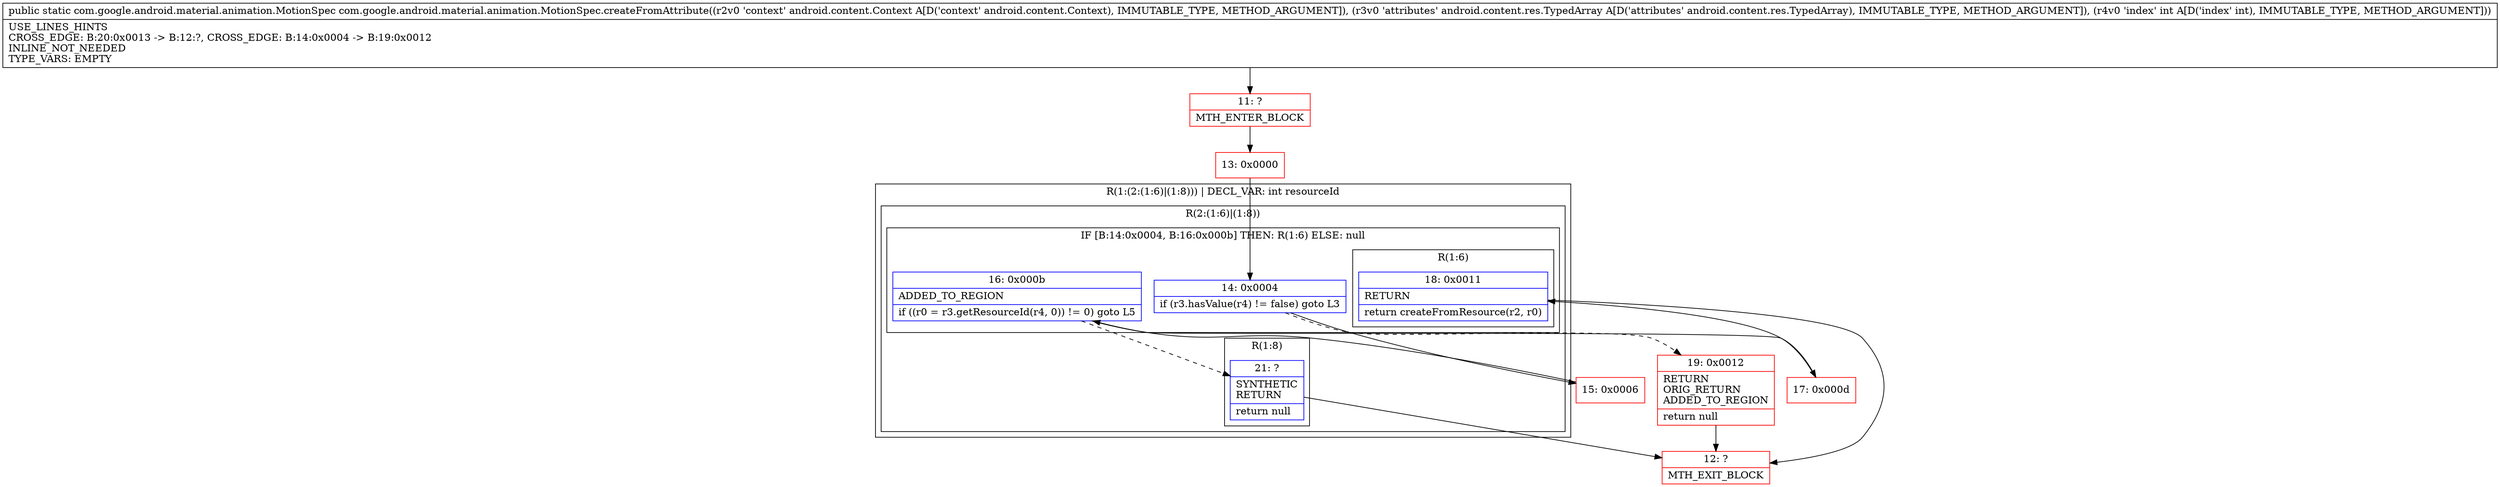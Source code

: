 digraph "CFG forcom.google.android.material.animation.MotionSpec.createFromAttribute(Landroid\/content\/Context;Landroid\/content\/res\/TypedArray;I)Lcom\/google\/android\/material\/animation\/MotionSpec;" {
subgraph cluster_Region_886402812 {
label = "R(1:(2:(1:6)|(1:8))) | DECL_VAR: int resourceId\l";
node [shape=record,color=blue];
subgraph cluster_Region_360637601 {
label = "R(2:(1:6)|(1:8))";
node [shape=record,color=blue];
subgraph cluster_IfRegion_2109639374 {
label = "IF [B:14:0x0004, B:16:0x000b] THEN: R(1:6) ELSE: null";
node [shape=record,color=blue];
Node_14 [shape=record,label="{14\:\ 0x0004|if (r3.hasValue(r4) != false) goto L3\l}"];
Node_16 [shape=record,label="{16\:\ 0x000b|ADDED_TO_REGION\l|if ((r0 = r3.getResourceId(r4, 0)) != 0) goto L5\l}"];
subgraph cluster_Region_1458824858 {
label = "R(1:6)";
node [shape=record,color=blue];
Node_18 [shape=record,label="{18\:\ 0x0011|RETURN\l|return createFromResource(r2, r0)\l}"];
}
}
subgraph cluster_Region_1238286390 {
label = "R(1:8)";
node [shape=record,color=blue];
Node_21 [shape=record,label="{21\:\ ?|SYNTHETIC\lRETURN\l|return null\l}"];
}
}
}
Node_11 [shape=record,color=red,label="{11\:\ ?|MTH_ENTER_BLOCK\l}"];
Node_13 [shape=record,color=red,label="{13\:\ 0x0000}"];
Node_15 [shape=record,color=red,label="{15\:\ 0x0006}"];
Node_17 [shape=record,color=red,label="{17\:\ 0x000d}"];
Node_12 [shape=record,color=red,label="{12\:\ ?|MTH_EXIT_BLOCK\l}"];
Node_19 [shape=record,color=red,label="{19\:\ 0x0012|RETURN\lORIG_RETURN\lADDED_TO_REGION\l|return null\l}"];
MethodNode[shape=record,label="{public static com.google.android.material.animation.MotionSpec com.google.android.material.animation.MotionSpec.createFromAttribute((r2v0 'context' android.content.Context A[D('context' android.content.Context), IMMUTABLE_TYPE, METHOD_ARGUMENT]), (r3v0 'attributes' android.content.res.TypedArray A[D('attributes' android.content.res.TypedArray), IMMUTABLE_TYPE, METHOD_ARGUMENT]), (r4v0 'index' int A[D('index' int), IMMUTABLE_TYPE, METHOD_ARGUMENT]))  | USE_LINES_HINTS\lCROSS_EDGE: B:20:0x0013 \-\> B:12:?, CROSS_EDGE: B:14:0x0004 \-\> B:19:0x0012\lINLINE_NOT_NEEDED\lTYPE_VARS: EMPTY\l}"];
MethodNode -> Node_11;Node_14 -> Node_15;
Node_14 -> Node_19[style=dashed];
Node_16 -> Node_17;
Node_16 -> Node_21[style=dashed];
Node_18 -> Node_12;
Node_21 -> Node_12;
Node_11 -> Node_13;
Node_13 -> Node_14;
Node_15 -> Node_16;
Node_17 -> Node_18;
Node_19 -> Node_12;
}

